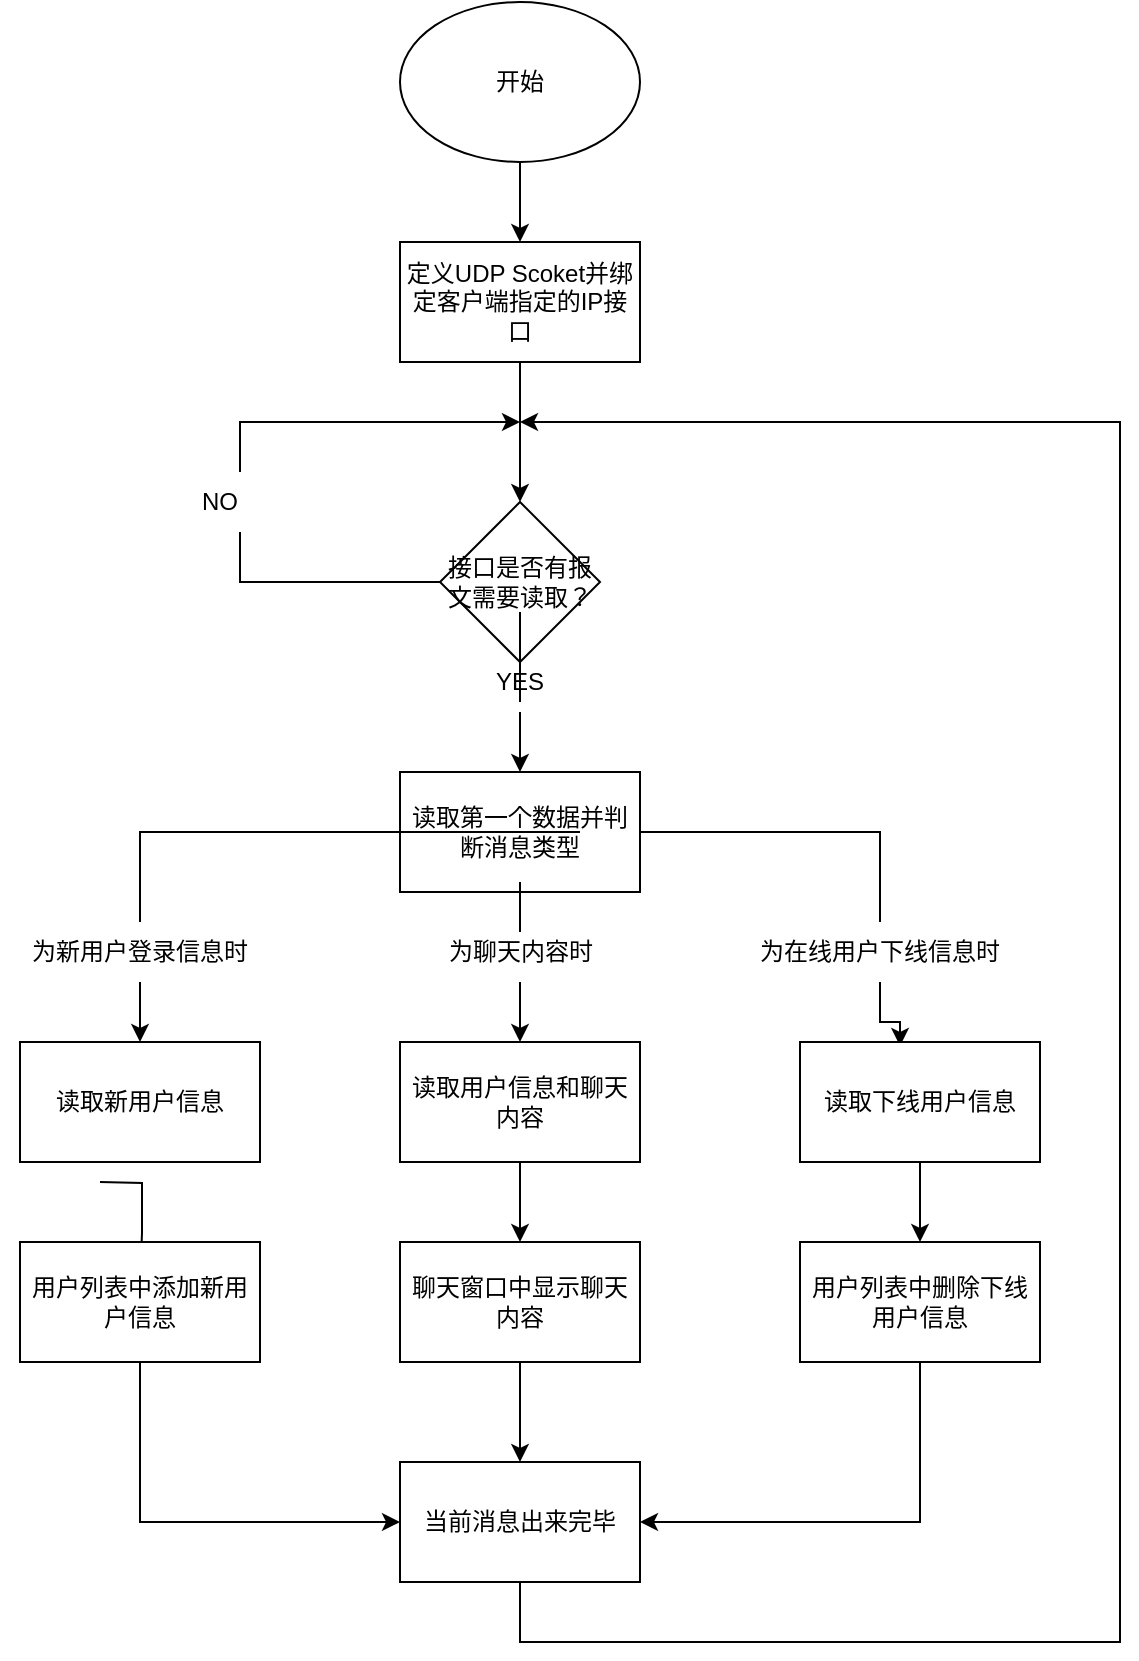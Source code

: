 <mxfile version="20.3.0" type="device"><diagram name="Page-1" id="edf60f1a-56cd-e834-aa8a-f176f3a09ee4"><mxGraphModel dx="996" dy="719" grid="1" gridSize="10" guides="1" tooltips="1" connect="1" arrows="1" fold="1" page="1" pageScale="1" pageWidth="1100" pageHeight="850" background="none" math="0" shadow="0"><root><mxCell id="0"/><mxCell id="1" parent="0"/><mxCell id="m7eRVasdm1Gi3NYcNuiF-3" style="edgeStyle=orthogonalEdgeStyle;rounded=0;orthogonalLoop=1;jettySize=auto;html=1;entryX=0.5;entryY=0;entryDx=0;entryDy=0;" parent="1" source="m7eRVasdm1Gi3NYcNuiF-1" target="m7eRVasdm1Gi3NYcNuiF-2" edge="1"><mxGeometry relative="1" as="geometry"/></mxCell><mxCell id="m7eRVasdm1Gi3NYcNuiF-1" value="开始" style="ellipse;whiteSpace=wrap;html=1;" parent="1" vertex="1"><mxGeometry x="400" y="10" width="120" height="80" as="geometry"/></mxCell><mxCell id="m7eRVasdm1Gi3NYcNuiF-5" value="" style="edgeStyle=orthogonalEdgeStyle;rounded=0;orthogonalLoop=1;jettySize=auto;html=1;" parent="1" source="m7eRVasdm1Gi3NYcNuiF-2" target="m7eRVasdm1Gi3NYcNuiF-4" edge="1"><mxGeometry relative="1" as="geometry"/></mxCell><mxCell id="m7eRVasdm1Gi3NYcNuiF-2" value="定义UDP Scoket并绑定客户端指定的IP接口" style="rounded=0;whiteSpace=wrap;html=1;" parent="1" vertex="1"><mxGeometry x="400" y="130" width="120" height="60" as="geometry"/></mxCell><mxCell id="m7eRVasdm1Gi3NYcNuiF-6" style="edgeStyle=orthogonalEdgeStyle;rounded=0;orthogonalLoop=1;jettySize=auto;html=1;startArrow=none;" parent="1" source="m7eRVasdm1Gi3NYcNuiF-47" edge="1"><mxGeometry relative="1" as="geometry"><mxPoint x="460" y="220" as="targetPoint"/><Array as="points"><mxPoint x="320" y="220"/></Array></mxGeometry></mxCell><mxCell id="m7eRVasdm1Gi3NYcNuiF-34" style="edgeStyle=orthogonalEdgeStyle;rounded=0;orthogonalLoop=1;jettySize=auto;html=1;entryX=0.5;entryY=0;entryDx=0;entryDy=0;startArrow=none;" parent="1" source="m7eRVasdm1Gi3NYcNuiF-49" target="m7eRVasdm1Gi3NYcNuiF-7" edge="1"><mxGeometry relative="1" as="geometry"/></mxCell><mxCell id="m7eRVasdm1Gi3NYcNuiF-4" value="接口是否有报文需要读取？" style="rhombus;whiteSpace=wrap;html=1;rounded=0;" parent="1" vertex="1"><mxGeometry x="420" y="260" width="80" height="80" as="geometry"/></mxCell><mxCell id="m7eRVasdm1Gi3NYcNuiF-10" value="" style="edgeStyle=orthogonalEdgeStyle;rounded=0;orthogonalLoop=1;jettySize=auto;html=1;startArrow=none;" parent="1" source="m7eRVasdm1Gi3NYcNuiF-35" target="m7eRVasdm1Gi3NYcNuiF-9" edge="1"><mxGeometry relative="1" as="geometry"/></mxCell><mxCell id="m7eRVasdm1Gi3NYcNuiF-37" style="edgeStyle=orthogonalEdgeStyle;rounded=0;orthogonalLoop=1;jettySize=auto;html=1;entryX=0.417;entryY=0.033;entryDx=0;entryDy=0;entryPerimeter=0;startArrow=none;" parent="1" source="m7eRVasdm1Gi3NYcNuiF-38" target="m7eRVasdm1Gi3NYcNuiF-18" edge="1"><mxGeometry relative="1" as="geometry"/></mxCell><mxCell id="m7eRVasdm1Gi3NYcNuiF-45" style="edgeStyle=orthogonalEdgeStyle;rounded=0;orthogonalLoop=1;jettySize=auto;html=1;entryX=0.5;entryY=0;entryDx=0;entryDy=0;startArrow=none;" parent="1" source="m7eRVasdm1Gi3NYcNuiF-41" target="m7eRVasdm1Gi3NYcNuiF-25" edge="1"><mxGeometry relative="1" as="geometry"/></mxCell><mxCell id="m7eRVasdm1Gi3NYcNuiF-7" value="读取第一个数据并判断消息类型" style="whiteSpace=wrap;html=1;rounded=0;" parent="1" vertex="1"><mxGeometry x="400" y="395" width="120" height="60" as="geometry"/></mxCell><mxCell id="m7eRVasdm1Gi3NYcNuiF-12" value="" style="edgeStyle=orthogonalEdgeStyle;rounded=0;orthogonalLoop=1;jettySize=auto;html=1;" parent="1" source="m7eRVasdm1Gi3NYcNuiF-9" target="m7eRVasdm1Gi3NYcNuiF-11" edge="1"><mxGeometry relative="1" as="geometry"/></mxCell><mxCell id="m7eRVasdm1Gi3NYcNuiF-9" value="读取用户信息和聊天内容" style="whiteSpace=wrap;html=1;rounded=0;" parent="1" vertex="1"><mxGeometry x="400" y="530" width="120" height="60" as="geometry"/></mxCell><mxCell id="m7eRVasdm1Gi3NYcNuiF-14" value="" style="edgeStyle=orthogonalEdgeStyle;rounded=0;orthogonalLoop=1;jettySize=auto;html=1;" parent="1" source="m7eRVasdm1Gi3NYcNuiF-11" target="m7eRVasdm1Gi3NYcNuiF-13" edge="1"><mxGeometry relative="1" as="geometry"/></mxCell><mxCell id="m7eRVasdm1Gi3NYcNuiF-11" value="聊天窗口中显示聊天内容" style="whiteSpace=wrap;html=1;rounded=0;" parent="1" vertex="1"><mxGeometry x="400" y="630" width="120" height="60" as="geometry"/></mxCell><mxCell id="m7eRVasdm1Gi3NYcNuiF-15" style="edgeStyle=orthogonalEdgeStyle;rounded=0;orthogonalLoop=1;jettySize=auto;html=1;" parent="1" source="m7eRVasdm1Gi3NYcNuiF-13" edge="1"><mxGeometry relative="1" as="geometry"><mxPoint x="460" y="220" as="targetPoint"/><Array as="points"><mxPoint x="460" y="830"/><mxPoint x="760" y="830"/><mxPoint x="760" y="220"/></Array></mxGeometry></mxCell><mxCell id="m7eRVasdm1Gi3NYcNuiF-13" value="当前消息出来完毕" style="whiteSpace=wrap;html=1;rounded=0;" parent="1" vertex="1"><mxGeometry x="400" y="740" width="120" height="60" as="geometry"/></mxCell><mxCell id="m7eRVasdm1Gi3NYcNuiF-21" value="" style="edgeStyle=orthogonalEdgeStyle;rounded=0;orthogonalLoop=1;jettySize=auto;html=1;" parent="1" source="m7eRVasdm1Gi3NYcNuiF-18" target="m7eRVasdm1Gi3NYcNuiF-20" edge="1"><mxGeometry relative="1" as="geometry"/></mxCell><mxCell id="m7eRVasdm1Gi3NYcNuiF-18" value="读取下线用户信息" style="whiteSpace=wrap;html=1;rounded=0;" parent="1" vertex="1"><mxGeometry x="600" y="530" width="120" height="60" as="geometry"/></mxCell><mxCell id="eTwa_gJYHFUoCPKbIRJx-1" style="edgeStyle=orthogonalEdgeStyle;rounded=0;orthogonalLoop=1;jettySize=auto;html=1;entryX=1;entryY=0.5;entryDx=0;entryDy=0;" edge="1" parent="1" source="m7eRVasdm1Gi3NYcNuiF-20" target="m7eRVasdm1Gi3NYcNuiF-13"><mxGeometry relative="1" as="geometry"><mxPoint x="660" y="770" as="targetPoint"/><Array as="points"><mxPoint x="660" y="770"/></Array></mxGeometry></mxCell><mxCell id="m7eRVasdm1Gi3NYcNuiF-20" value="用户列表中删除下线用户信息" style="whiteSpace=wrap;html=1;rounded=0;" parent="1" vertex="1"><mxGeometry x="600" y="630" width="120" height="60" as="geometry"/></mxCell><mxCell id="m7eRVasdm1Gi3NYcNuiF-27" value="" style="edgeStyle=orthogonalEdgeStyle;rounded=0;orthogonalLoop=1;jettySize=auto;html=1;" parent="1" edge="1"><mxGeometry relative="1" as="geometry"><mxPoint x="250" y="600" as="sourcePoint"/><mxPoint x="270" y="650" as="targetPoint"/></mxGeometry></mxCell><mxCell id="m7eRVasdm1Gi3NYcNuiF-25" value="读取新用户信息" style="rounded=0;whiteSpace=wrap;html=1;" parent="1" vertex="1"><mxGeometry x="210" y="530" width="120" height="60" as="geometry"/></mxCell><mxCell id="m7eRVasdm1Gi3NYcNuiF-28" style="edgeStyle=orthogonalEdgeStyle;rounded=0;orthogonalLoop=1;jettySize=auto;html=1;entryX=0;entryY=0.5;entryDx=0;entryDy=0;" parent="1" source="m7eRVasdm1Gi3NYcNuiF-26" target="m7eRVasdm1Gi3NYcNuiF-13" edge="1"><mxGeometry relative="1" as="geometry"><Array as="points"><mxPoint x="270" y="770"/></Array><mxPoint x="490" y="770" as="targetPoint"/></mxGeometry></mxCell><mxCell id="m7eRVasdm1Gi3NYcNuiF-26" value="用户列表中添加新用户信息" style="rounded=0;whiteSpace=wrap;html=1;" parent="1" vertex="1"><mxGeometry x="210" y="630" width="120" height="60" as="geometry"/></mxCell><mxCell id="m7eRVasdm1Gi3NYcNuiF-35" value="为聊天内容时" style="text;html=1;strokeColor=none;fillColor=none;align=center;verticalAlign=middle;whiteSpace=wrap;rounded=0;" parent="1" vertex="1"><mxGeometry x="407.5" y="470" width="105" height="30" as="geometry"/></mxCell><mxCell id="m7eRVasdm1Gi3NYcNuiF-36" value="" style="edgeStyle=orthogonalEdgeStyle;rounded=0;orthogonalLoop=1;jettySize=auto;html=1;endArrow=none;" parent="1" source="m7eRVasdm1Gi3NYcNuiF-7" target="m7eRVasdm1Gi3NYcNuiF-35" edge="1"><mxGeometry relative="1" as="geometry"><mxPoint x="460" y="455" as="sourcePoint"/><mxPoint x="460" y="530" as="targetPoint"/></mxGeometry></mxCell><mxCell id="m7eRVasdm1Gi3NYcNuiF-38" value="为在线用户下线信息时" style="text;html=1;strokeColor=none;fillColor=none;align=center;verticalAlign=middle;whiteSpace=wrap;rounded=0;" parent="1" vertex="1"><mxGeometry x="550" y="470" width="180" height="30" as="geometry"/></mxCell><mxCell id="m7eRVasdm1Gi3NYcNuiF-39" value="" style="edgeStyle=orthogonalEdgeStyle;rounded=0;orthogonalLoop=1;jettySize=auto;html=1;entryX=0.5;entryY=0;entryDx=0;entryDy=0;endArrow=none;" parent="1" source="m7eRVasdm1Gi3NYcNuiF-7" target="m7eRVasdm1Gi3NYcNuiF-38" edge="1"><mxGeometry relative="1" as="geometry"><mxPoint x="520" y="425" as="sourcePoint"/><mxPoint x="630.04" y="531.98" as="targetPoint"/></mxGeometry></mxCell><mxCell id="m7eRVasdm1Gi3NYcNuiF-41" value="为新用户登录信息时" style="text;html=1;strokeColor=none;fillColor=none;align=center;verticalAlign=middle;whiteSpace=wrap;rounded=0;" parent="1" vertex="1"><mxGeometry x="200" y="470" width="140" height="30" as="geometry"/></mxCell><mxCell id="m7eRVasdm1Gi3NYcNuiF-46" value="" style="edgeStyle=orthogonalEdgeStyle;rounded=0;orthogonalLoop=1;jettySize=auto;html=1;entryX=0.5;entryY=0;entryDx=0;entryDy=0;endArrow=none;" parent="1" target="m7eRVasdm1Gi3NYcNuiF-41" edge="1"><mxGeometry relative="1" as="geometry"><mxPoint x="490" y="425" as="sourcePoint"/><mxPoint x="290" y="530" as="targetPoint"/><Array as="points"><mxPoint x="270" y="425"/></Array></mxGeometry></mxCell><mxCell id="m7eRVasdm1Gi3NYcNuiF-47" value="NO" style="text;html=1;strokeColor=none;fillColor=none;align=center;verticalAlign=middle;whiteSpace=wrap;rounded=0;" parent="1" vertex="1"><mxGeometry x="280" y="245" width="60" height="30" as="geometry"/></mxCell><mxCell id="m7eRVasdm1Gi3NYcNuiF-48" value="" style="edgeStyle=orthogonalEdgeStyle;rounded=0;orthogonalLoop=1;jettySize=auto;html=1;endArrow=none;" parent="1" source="m7eRVasdm1Gi3NYcNuiF-4" target="m7eRVasdm1Gi3NYcNuiF-47" edge="1"><mxGeometry relative="1" as="geometry"><mxPoint x="460" y="220" as="targetPoint"/><mxPoint x="420" y="300" as="sourcePoint"/><Array as="points"><mxPoint x="320" y="300"/></Array></mxGeometry></mxCell><mxCell id="m7eRVasdm1Gi3NYcNuiF-49" value="YES" style="text;html=1;strokeColor=none;fillColor=none;align=center;verticalAlign=middle;whiteSpace=wrap;rounded=0;" parent="1" vertex="1"><mxGeometry x="430" y="335" width="60" height="30" as="geometry"/></mxCell><mxCell id="m7eRVasdm1Gi3NYcNuiF-50" value="" style="edgeStyle=orthogonalEdgeStyle;rounded=0;orthogonalLoop=1;jettySize=auto;html=1;entryX=0.5;entryY=0;entryDx=0;entryDy=0;endArrow=none;" parent="1" source="m7eRVasdm1Gi3NYcNuiF-4" target="m7eRVasdm1Gi3NYcNuiF-49" edge="1"><mxGeometry relative="1" as="geometry"><mxPoint x="460" y="340" as="sourcePoint"/><mxPoint x="460" y="395" as="targetPoint"/></mxGeometry></mxCell></root></mxGraphModel></diagram></mxfile>
